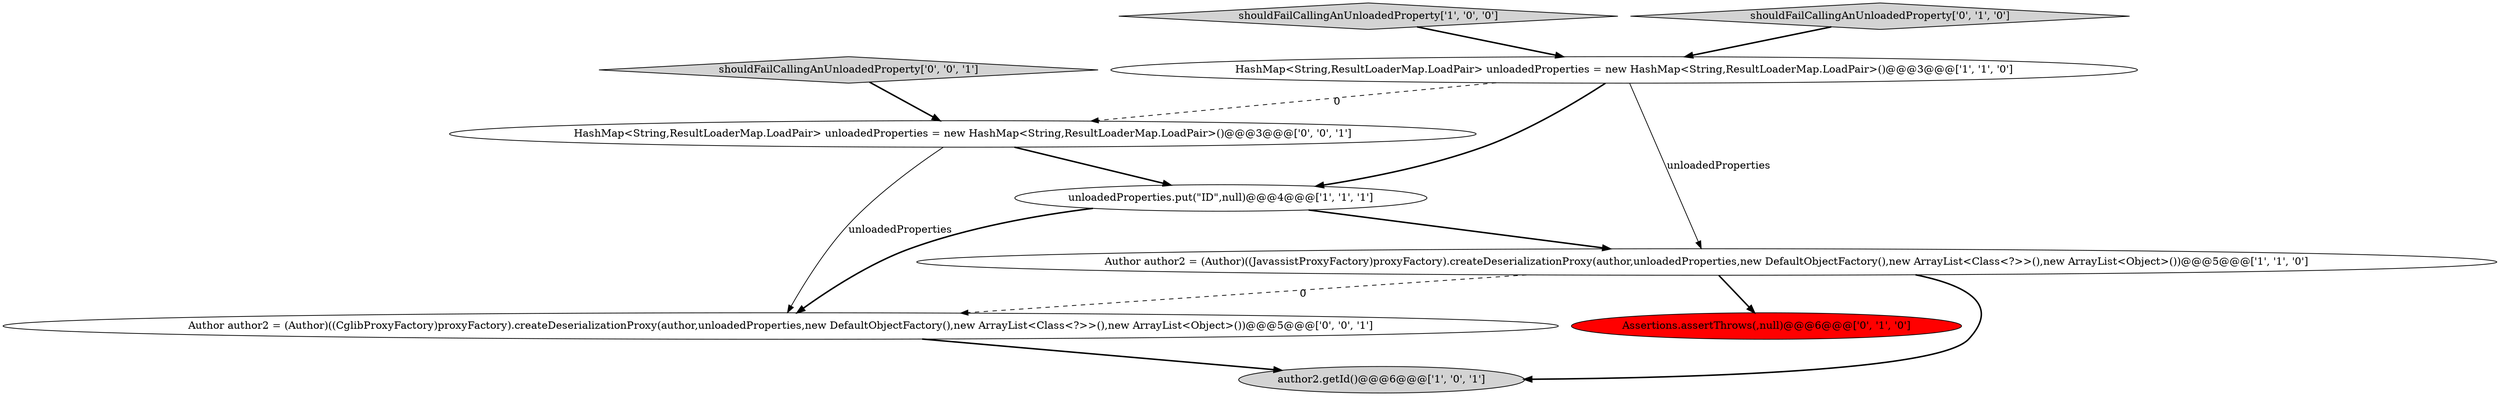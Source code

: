 digraph {
6 [style = filled, label = "Assertions.assertThrows(,null)@@@6@@@['0', '1', '0']", fillcolor = red, shape = ellipse image = "AAA1AAABBB2BBB"];
2 [style = filled, label = "unloadedProperties.put(\"ID\",null)@@@4@@@['1', '1', '1']", fillcolor = white, shape = ellipse image = "AAA0AAABBB1BBB"];
1 [style = filled, label = "shouldFailCallingAnUnloadedProperty['1', '0', '0']", fillcolor = lightgray, shape = diamond image = "AAA0AAABBB1BBB"];
3 [style = filled, label = "author2.getId()@@@6@@@['1', '0', '1']", fillcolor = lightgray, shape = ellipse image = "AAA0AAABBB1BBB"];
4 [style = filled, label = "HashMap<String,ResultLoaderMap.LoadPair> unloadedProperties = new HashMap<String,ResultLoaderMap.LoadPair>()@@@3@@@['1', '1', '0']", fillcolor = white, shape = ellipse image = "AAA0AAABBB1BBB"];
9 [style = filled, label = "shouldFailCallingAnUnloadedProperty['0', '0', '1']", fillcolor = lightgray, shape = diamond image = "AAA0AAABBB3BBB"];
5 [style = filled, label = "shouldFailCallingAnUnloadedProperty['0', '1', '0']", fillcolor = lightgray, shape = diamond image = "AAA0AAABBB2BBB"];
8 [style = filled, label = "HashMap<String,ResultLoaderMap.LoadPair> unloadedProperties = new HashMap<String,ResultLoaderMap.LoadPair>()@@@3@@@['0', '0', '1']", fillcolor = white, shape = ellipse image = "AAA0AAABBB3BBB"];
0 [style = filled, label = "Author author2 = (Author)((JavassistProxyFactory)proxyFactory).createDeserializationProxy(author,unloadedProperties,new DefaultObjectFactory(),new ArrayList<Class<?>>(),new ArrayList<Object>())@@@5@@@['1', '1', '0']", fillcolor = white, shape = ellipse image = "AAA0AAABBB1BBB"];
7 [style = filled, label = "Author author2 = (Author)((CglibProxyFactory)proxyFactory).createDeserializationProxy(author,unloadedProperties,new DefaultObjectFactory(),new ArrayList<Class<?>>(),new ArrayList<Object>())@@@5@@@['0', '0', '1']", fillcolor = white, shape = ellipse image = "AAA0AAABBB3BBB"];
0->3 [style = bold, label=""];
1->4 [style = bold, label=""];
2->0 [style = bold, label=""];
8->7 [style = solid, label="unloadedProperties"];
4->2 [style = bold, label=""];
2->7 [style = bold, label=""];
4->8 [style = dashed, label="0"];
8->2 [style = bold, label=""];
0->7 [style = dashed, label="0"];
9->8 [style = bold, label=""];
0->6 [style = bold, label=""];
7->3 [style = bold, label=""];
5->4 [style = bold, label=""];
4->0 [style = solid, label="unloadedProperties"];
}
